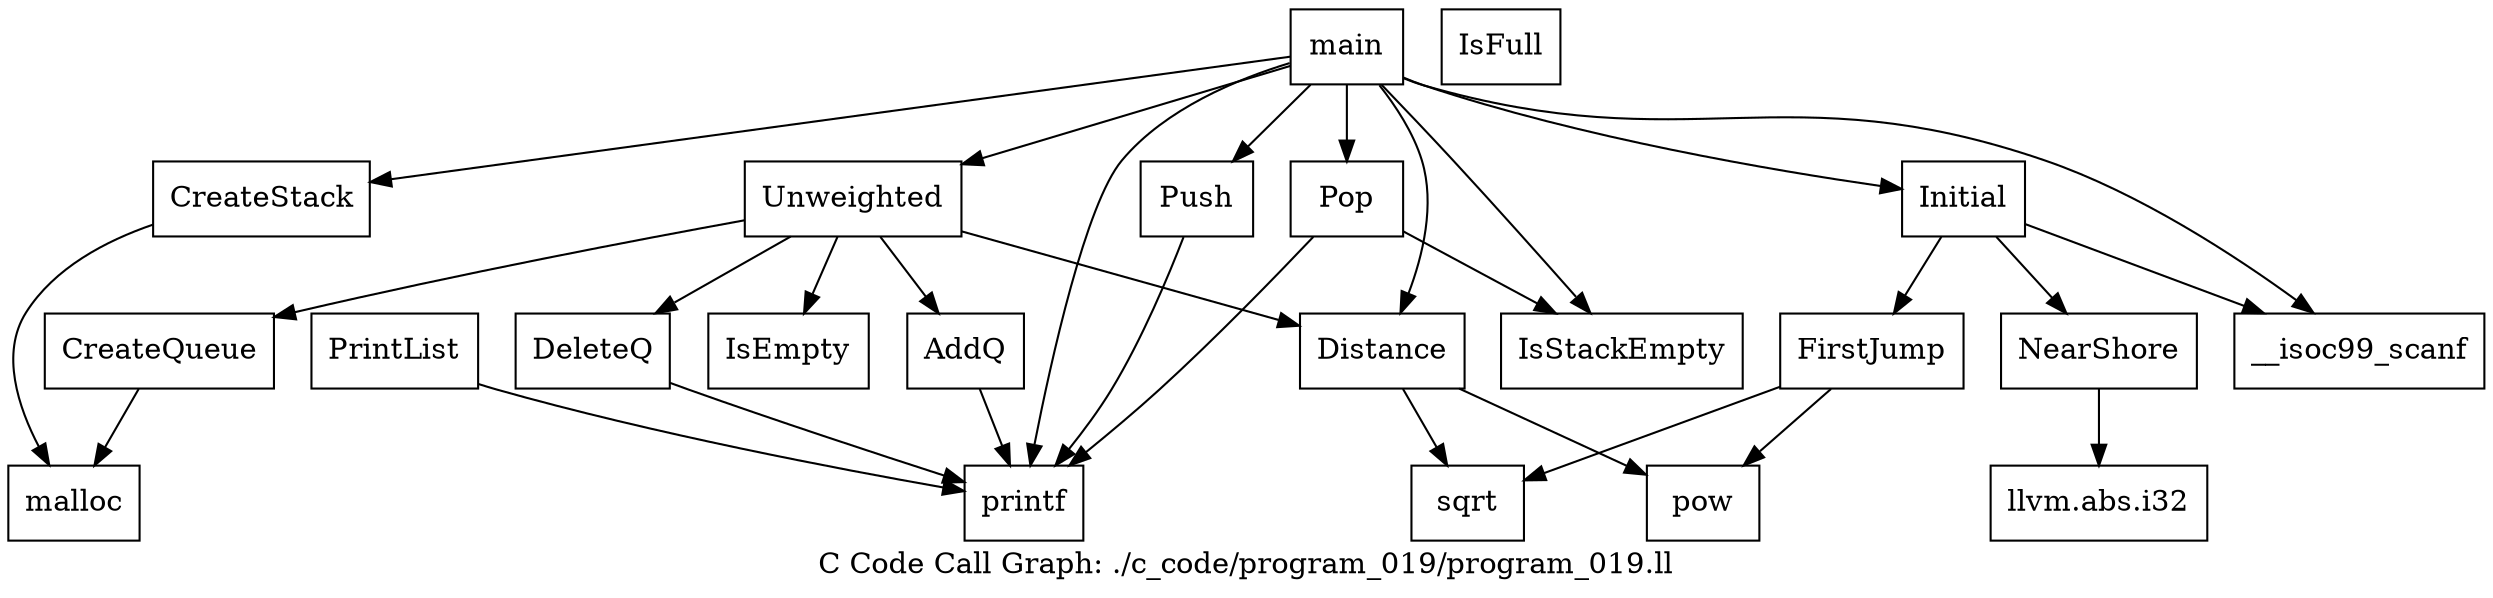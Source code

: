 digraph "C Code Call Graph: ./c_code/program_019/program_019.ll" {
	label="C Code Call Graph: ./c_code/program_019/program_019.ll";

	Node0x55f930ab94d0 [shape=record,label="{CreateQueue}"];
	Node0x55f930ab94d0 -> Node0x55f930ab9bf0;
	Node0x55f930ab9bf0 [shape=record,label="{malloc}"];
	Node0x55f930abfa90 [shape=record,label="{IsEmpty}"];
	Node0x55f930ac9af0 [shape=record,label="{IsFull}"];
	Node0x55f930ac9b70 [shape=record,label="{AddQ}"];
	Node0x55f930ac9b70 -> Node0x55f930ac9d40;
	Node0x55f930ac9d40 [shape=record,label="{printf}"];
	Node0x55f930ac9db0 [shape=record,label="{DeleteQ}"];
	Node0x55f930ac9db0 -> Node0x55f930ac9d40;
	Node0x55f930aaa4a0 [shape=record,label="{CreateStack}"];
	Node0x55f930aaa4a0 -> Node0x55f930ab9bf0;
	Node0x55f930aa3c00 [shape=record,label="{Push}"];
	Node0x55f930aa3c00 -> Node0x55f930ac9d40;
	Node0x55f930aa9660 [shape=record,label="{IsStackEmpty}"];
	Node0x55f930aa4b30 [shape=record,label="{Pop}"];
	Node0x55f930aa4b30 -> Node0x55f930aa9660;
	Node0x55f930aa4b30 -> Node0x55f930ac9d40;
	Node0x55f930aacb30 [shape=record,label="{Distance}"];
	Node0x55f930aacb30 -> Node0x55f930aad100;
	Node0x55f930aacb30 -> Node0x55f930aaf1c0;
	Node0x55f930aaf1c0 [shape=record,label="{sqrt}"];
	Node0x55f930aad100 [shape=record,label="{pow}"];
	Node0x55f930ac68c0 [shape=record,label="{NearShore}"];
	Node0x55f930ac68c0 -> Node0x55f930abd800;
	Node0x55f930abd800 [shape=record,label="{llvm.abs.i32}"];
	Node0x55f930aad2d0 [shape=record,label="{FirstJump}"];
	Node0x55f930aad2d0 -> Node0x55f930aad100;
	Node0x55f930aad2d0 -> Node0x55f930aaf1c0;
	Node0x55f930acf510 [shape=record,label="{Initial}"];
	Node0x55f930acf510 -> Node0x55f930acf590;
	Node0x55f930acf510 -> Node0x55f930ac68c0;
	Node0x55f930acf510 -> Node0x55f930aad2d0;
	Node0x55f930acf590 [shape=record,label="{__isoc99_scanf}"];
	Node0x55f930acf6c0 [shape=record,label="{Unweighted}"];
	Node0x55f930acf6c0 -> Node0x55f930ab94d0;
	Node0x55f930acf6c0 -> Node0x55f930ac9b70;
	Node0x55f930acf6c0 -> Node0x55f930abfa90;
	Node0x55f930acf6c0 -> Node0x55f930ac9db0;
	Node0x55f930acf6c0 -> Node0x55f930aacb30;
	Node0x55f930acf7f0 [shape=record,label="{PrintList}"];
	Node0x55f930acf7f0 -> Node0x55f930ac9d40;
	Node0x55f930acf870 [shape=record,label="{main}"];
	Node0x55f930acf870 -> Node0x55f930acf590;
	Node0x55f930acf870 -> Node0x55f930acf510;
	Node0x55f930acf870 -> Node0x55f930ac9d40;
	Node0x55f930acf870 -> Node0x55f930acf6c0;
	Node0x55f930acf870 -> Node0x55f930aacb30;
	Node0x55f930acf870 -> Node0x55f930aa4b30;
	Node0x55f930acf870 -> Node0x55f930aa9660;
	Node0x55f930acf870 -> Node0x55f930aaa4a0;
	Node0x55f930acf870 -> Node0x55f930aa3c00;
}
